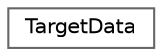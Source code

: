 digraph "Graphical Class Hierarchy"
{
 // LATEX_PDF_SIZE
  bgcolor="transparent";
  edge [fontname=Helvetica,fontsize=10,labelfontname=Helvetica,labelfontsize=10];
  node [fontname=Helvetica,fontsize=10,shape=box,height=0.2,width=0.4];
  rankdir="LR";
  Node0 [label="TargetData",height=0.2,width=0.4,color="grey40", fillcolor="white", style="filled",URL="$struct_target_data.html",tooltip=" "];
}

